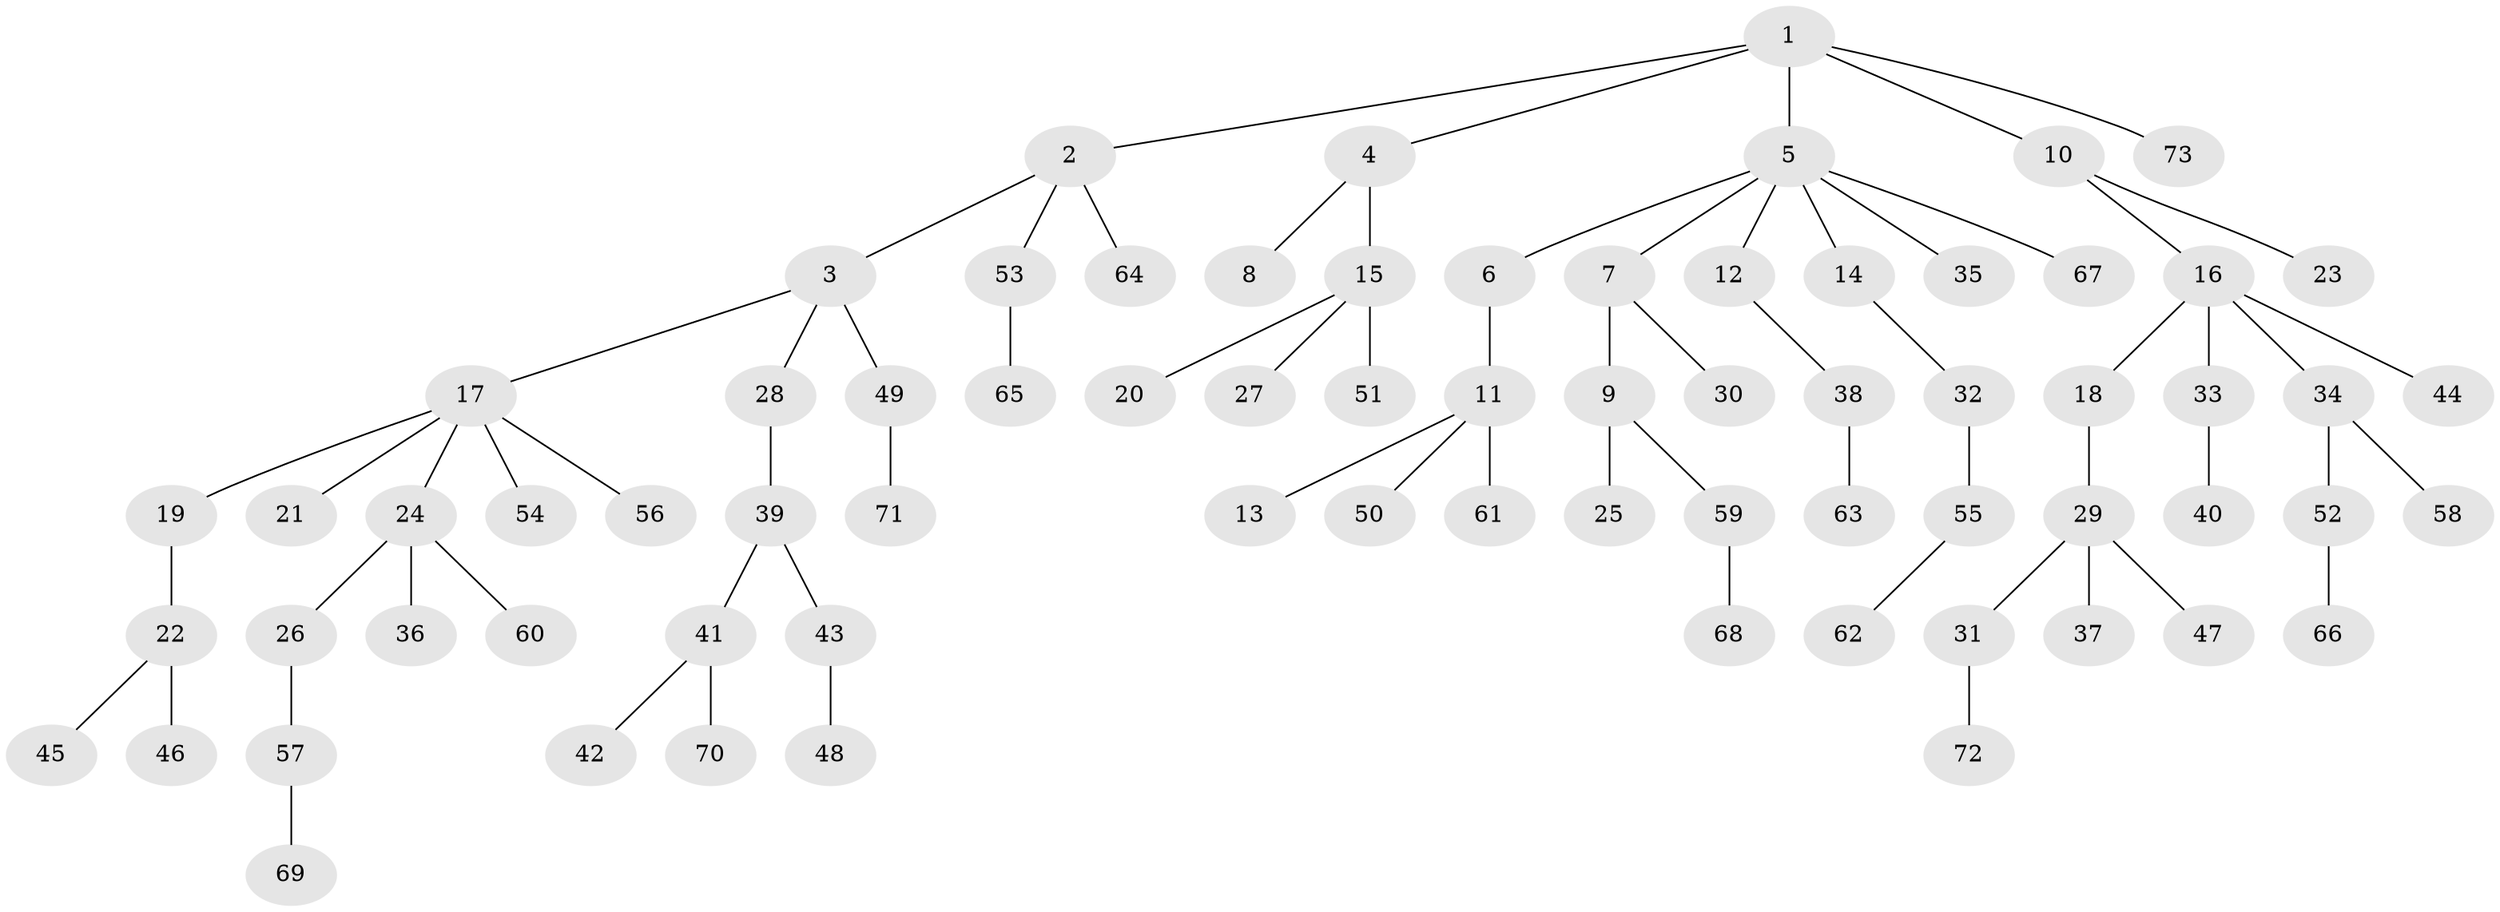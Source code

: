 // Generated by graph-tools (version 1.1) at 2025/11/02/27/25 16:11:27]
// undirected, 73 vertices, 72 edges
graph export_dot {
graph [start="1"]
  node [color=gray90,style=filled];
  1;
  2;
  3;
  4;
  5;
  6;
  7;
  8;
  9;
  10;
  11;
  12;
  13;
  14;
  15;
  16;
  17;
  18;
  19;
  20;
  21;
  22;
  23;
  24;
  25;
  26;
  27;
  28;
  29;
  30;
  31;
  32;
  33;
  34;
  35;
  36;
  37;
  38;
  39;
  40;
  41;
  42;
  43;
  44;
  45;
  46;
  47;
  48;
  49;
  50;
  51;
  52;
  53;
  54;
  55;
  56;
  57;
  58;
  59;
  60;
  61;
  62;
  63;
  64;
  65;
  66;
  67;
  68;
  69;
  70;
  71;
  72;
  73;
  1 -- 2;
  1 -- 4;
  1 -- 5;
  1 -- 10;
  1 -- 73;
  2 -- 3;
  2 -- 53;
  2 -- 64;
  3 -- 17;
  3 -- 28;
  3 -- 49;
  4 -- 8;
  4 -- 15;
  5 -- 6;
  5 -- 7;
  5 -- 12;
  5 -- 14;
  5 -- 35;
  5 -- 67;
  6 -- 11;
  7 -- 9;
  7 -- 30;
  9 -- 25;
  9 -- 59;
  10 -- 16;
  10 -- 23;
  11 -- 13;
  11 -- 50;
  11 -- 61;
  12 -- 38;
  14 -- 32;
  15 -- 20;
  15 -- 27;
  15 -- 51;
  16 -- 18;
  16 -- 33;
  16 -- 34;
  16 -- 44;
  17 -- 19;
  17 -- 21;
  17 -- 24;
  17 -- 54;
  17 -- 56;
  18 -- 29;
  19 -- 22;
  22 -- 45;
  22 -- 46;
  24 -- 26;
  24 -- 36;
  24 -- 60;
  26 -- 57;
  28 -- 39;
  29 -- 31;
  29 -- 37;
  29 -- 47;
  31 -- 72;
  32 -- 55;
  33 -- 40;
  34 -- 52;
  34 -- 58;
  38 -- 63;
  39 -- 41;
  39 -- 43;
  41 -- 42;
  41 -- 70;
  43 -- 48;
  49 -- 71;
  52 -- 66;
  53 -- 65;
  55 -- 62;
  57 -- 69;
  59 -- 68;
}
